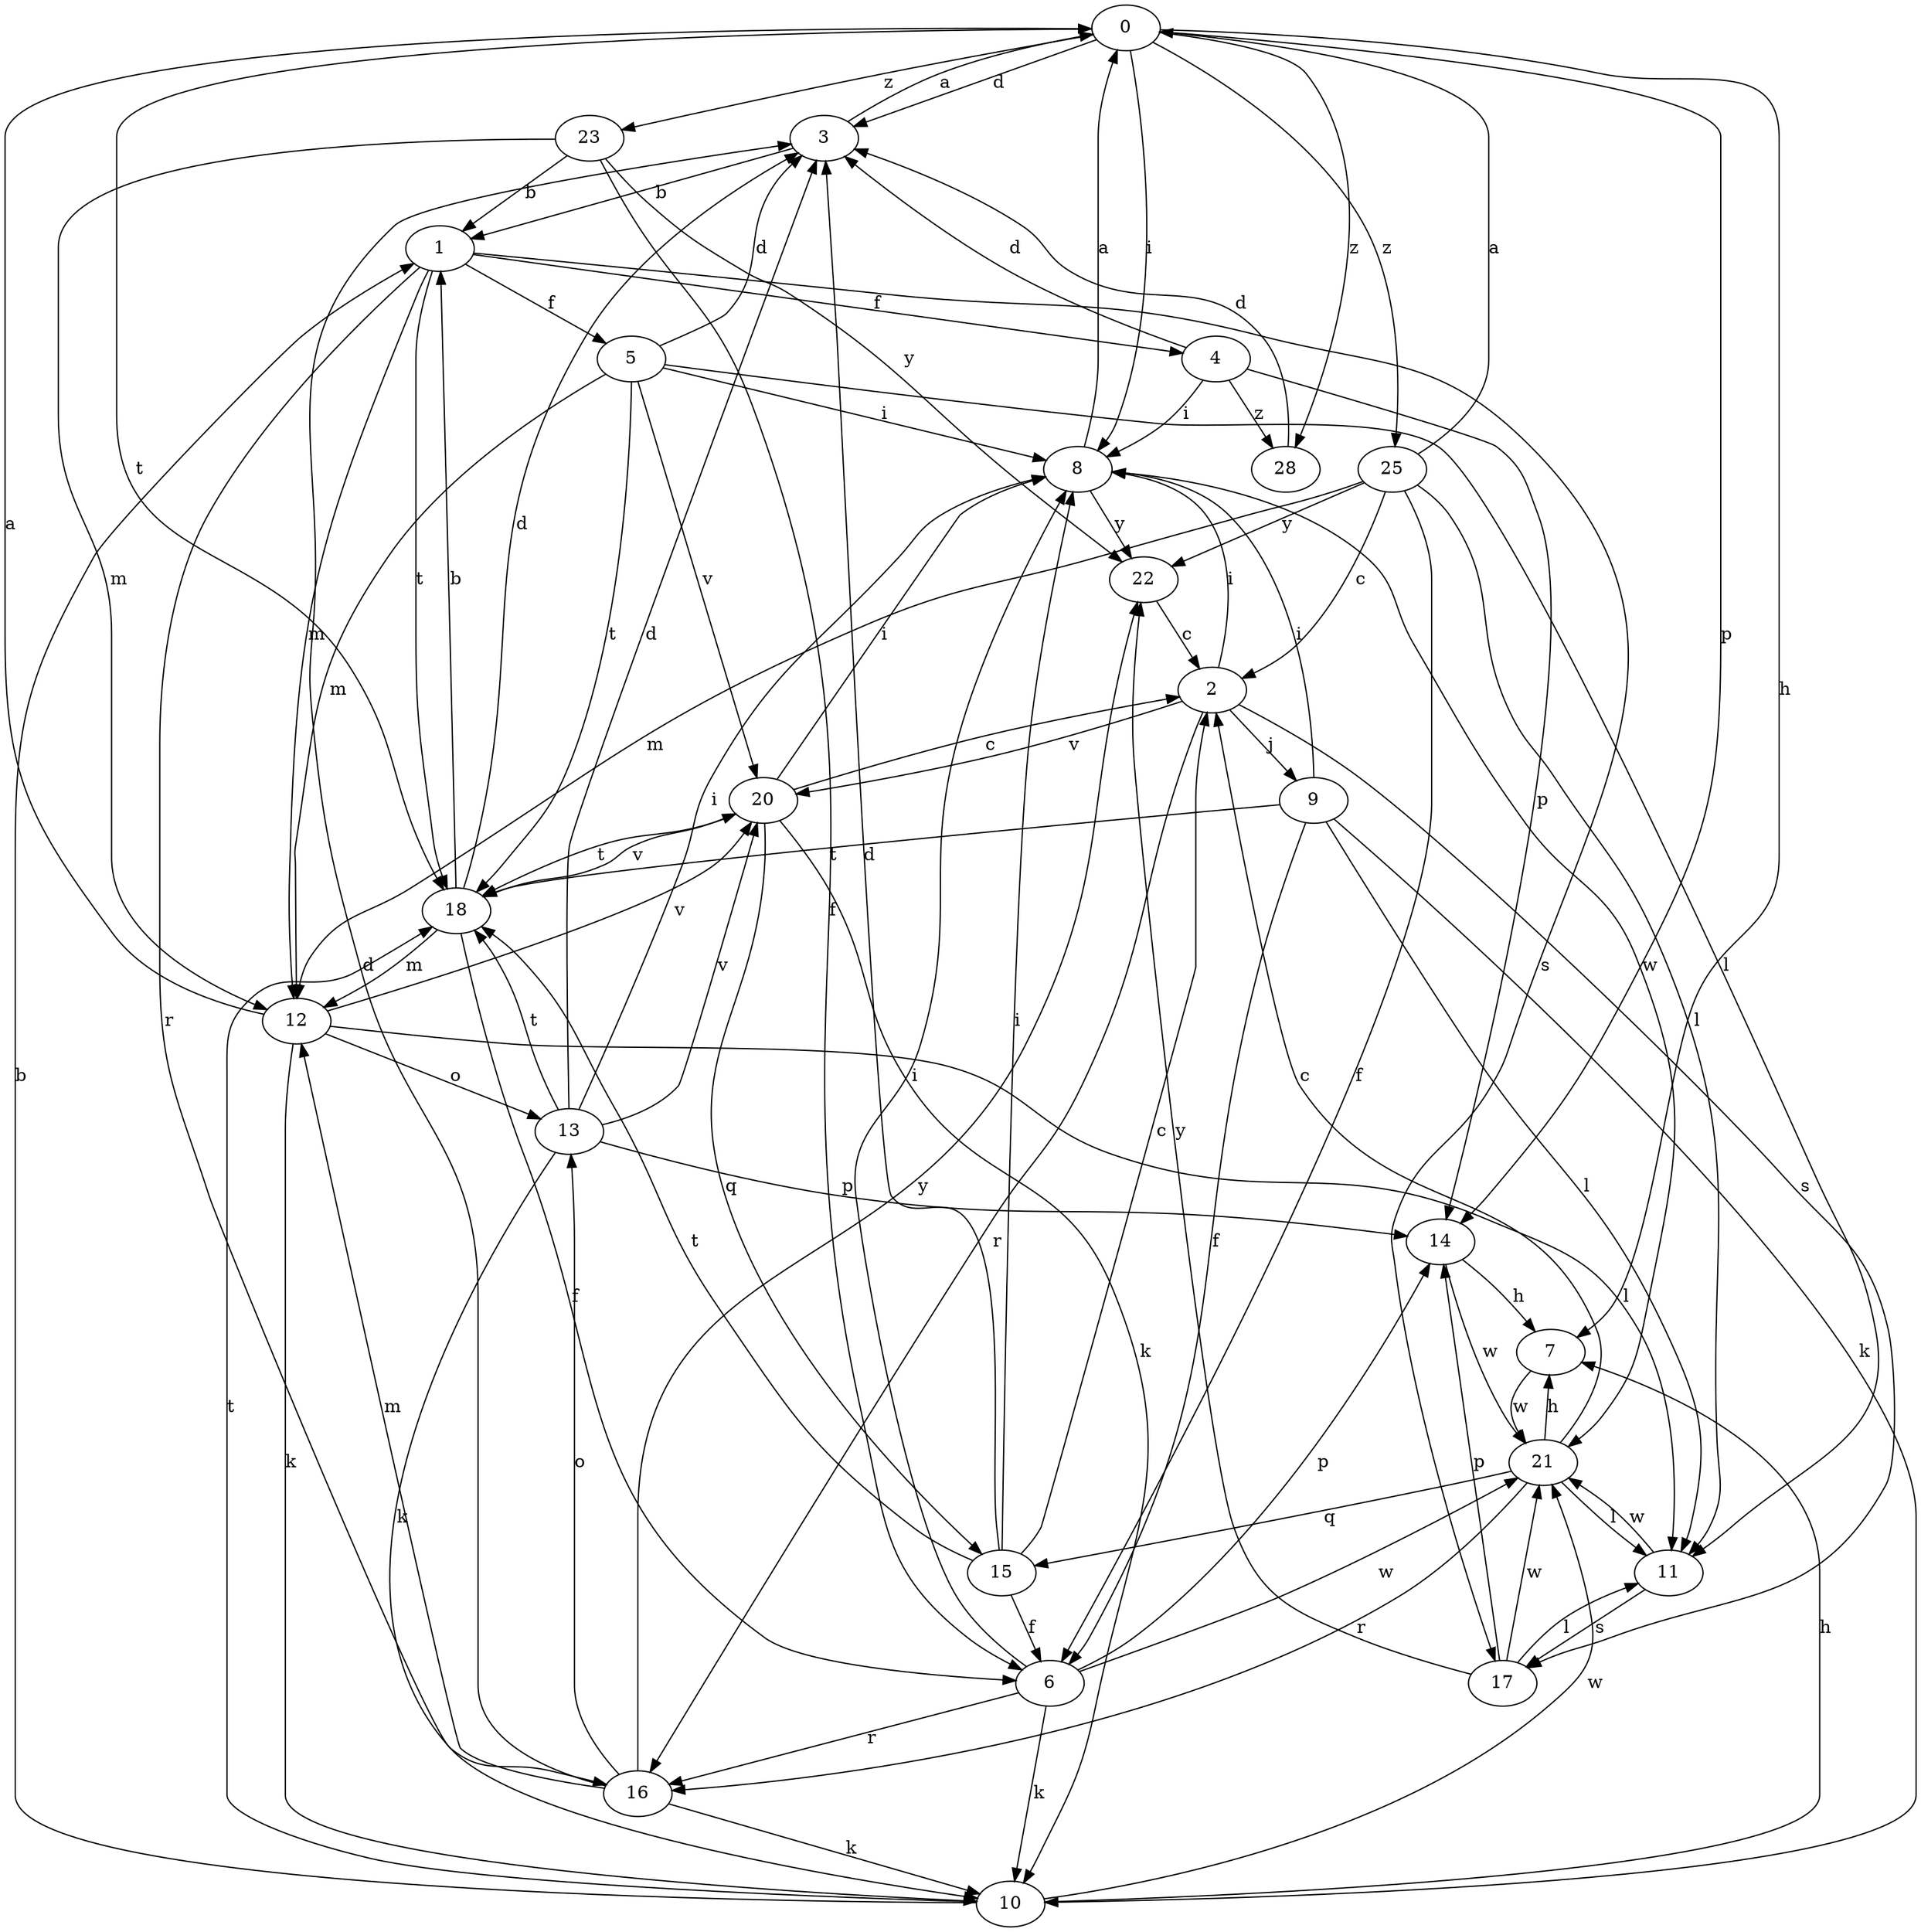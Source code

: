 strict digraph  {
0;
1;
2;
3;
4;
5;
6;
7;
8;
9;
10;
11;
12;
13;
14;
15;
16;
17;
18;
20;
21;
22;
23;
25;
28;
0 -> 3  [label=d];
0 -> 7  [label=h];
0 -> 8  [label=i];
0 -> 14  [label=p];
0 -> 18  [label=t];
0 -> 23  [label=z];
0 -> 25  [label=z];
0 -> 28  [label=z];
1 -> 4  [label=f];
1 -> 5  [label=f];
1 -> 12  [label=m];
1 -> 16  [label=r];
1 -> 17  [label=s];
1 -> 18  [label=t];
2 -> 8  [label=i];
2 -> 9  [label=j];
2 -> 16  [label=r];
2 -> 17  [label=s];
2 -> 20  [label=v];
3 -> 0  [label=a];
3 -> 1  [label=b];
4 -> 3  [label=d];
4 -> 8  [label=i];
4 -> 14  [label=p];
4 -> 28  [label=z];
5 -> 3  [label=d];
5 -> 8  [label=i];
5 -> 11  [label=l];
5 -> 12  [label=m];
5 -> 18  [label=t];
5 -> 20  [label=v];
6 -> 8  [label=i];
6 -> 10  [label=k];
6 -> 14  [label=p];
6 -> 16  [label=r];
6 -> 21  [label=w];
7 -> 21  [label=w];
8 -> 0  [label=a];
8 -> 21  [label=w];
8 -> 22  [label=y];
9 -> 6  [label=f];
9 -> 8  [label=i];
9 -> 10  [label=k];
9 -> 11  [label=l];
9 -> 18  [label=t];
10 -> 1  [label=b];
10 -> 7  [label=h];
10 -> 18  [label=t];
10 -> 21  [label=w];
11 -> 17  [label=s];
11 -> 21  [label=w];
12 -> 0  [label=a];
12 -> 10  [label=k];
12 -> 11  [label=l];
12 -> 13  [label=o];
12 -> 20  [label=v];
13 -> 3  [label=d];
13 -> 8  [label=i];
13 -> 10  [label=k];
13 -> 14  [label=p];
13 -> 18  [label=t];
13 -> 20  [label=v];
14 -> 7  [label=h];
14 -> 21  [label=w];
15 -> 2  [label=c];
15 -> 3  [label=d];
15 -> 6  [label=f];
15 -> 8  [label=i];
15 -> 18  [label=t];
16 -> 3  [label=d];
16 -> 10  [label=k];
16 -> 12  [label=m];
16 -> 13  [label=o];
16 -> 22  [label=y];
17 -> 11  [label=l];
17 -> 14  [label=p];
17 -> 21  [label=w];
17 -> 22  [label=y];
18 -> 1  [label=b];
18 -> 3  [label=d];
18 -> 6  [label=f];
18 -> 12  [label=m];
18 -> 20  [label=v];
20 -> 2  [label=c];
20 -> 8  [label=i];
20 -> 10  [label=k];
20 -> 15  [label=q];
20 -> 18  [label=t];
21 -> 2  [label=c];
21 -> 7  [label=h];
21 -> 11  [label=l];
21 -> 15  [label=q];
21 -> 16  [label=r];
22 -> 2  [label=c];
23 -> 1  [label=b];
23 -> 6  [label=f];
23 -> 12  [label=m];
23 -> 22  [label=y];
25 -> 0  [label=a];
25 -> 2  [label=c];
25 -> 6  [label=f];
25 -> 11  [label=l];
25 -> 12  [label=m];
25 -> 22  [label=y];
28 -> 3  [label=d];
}
